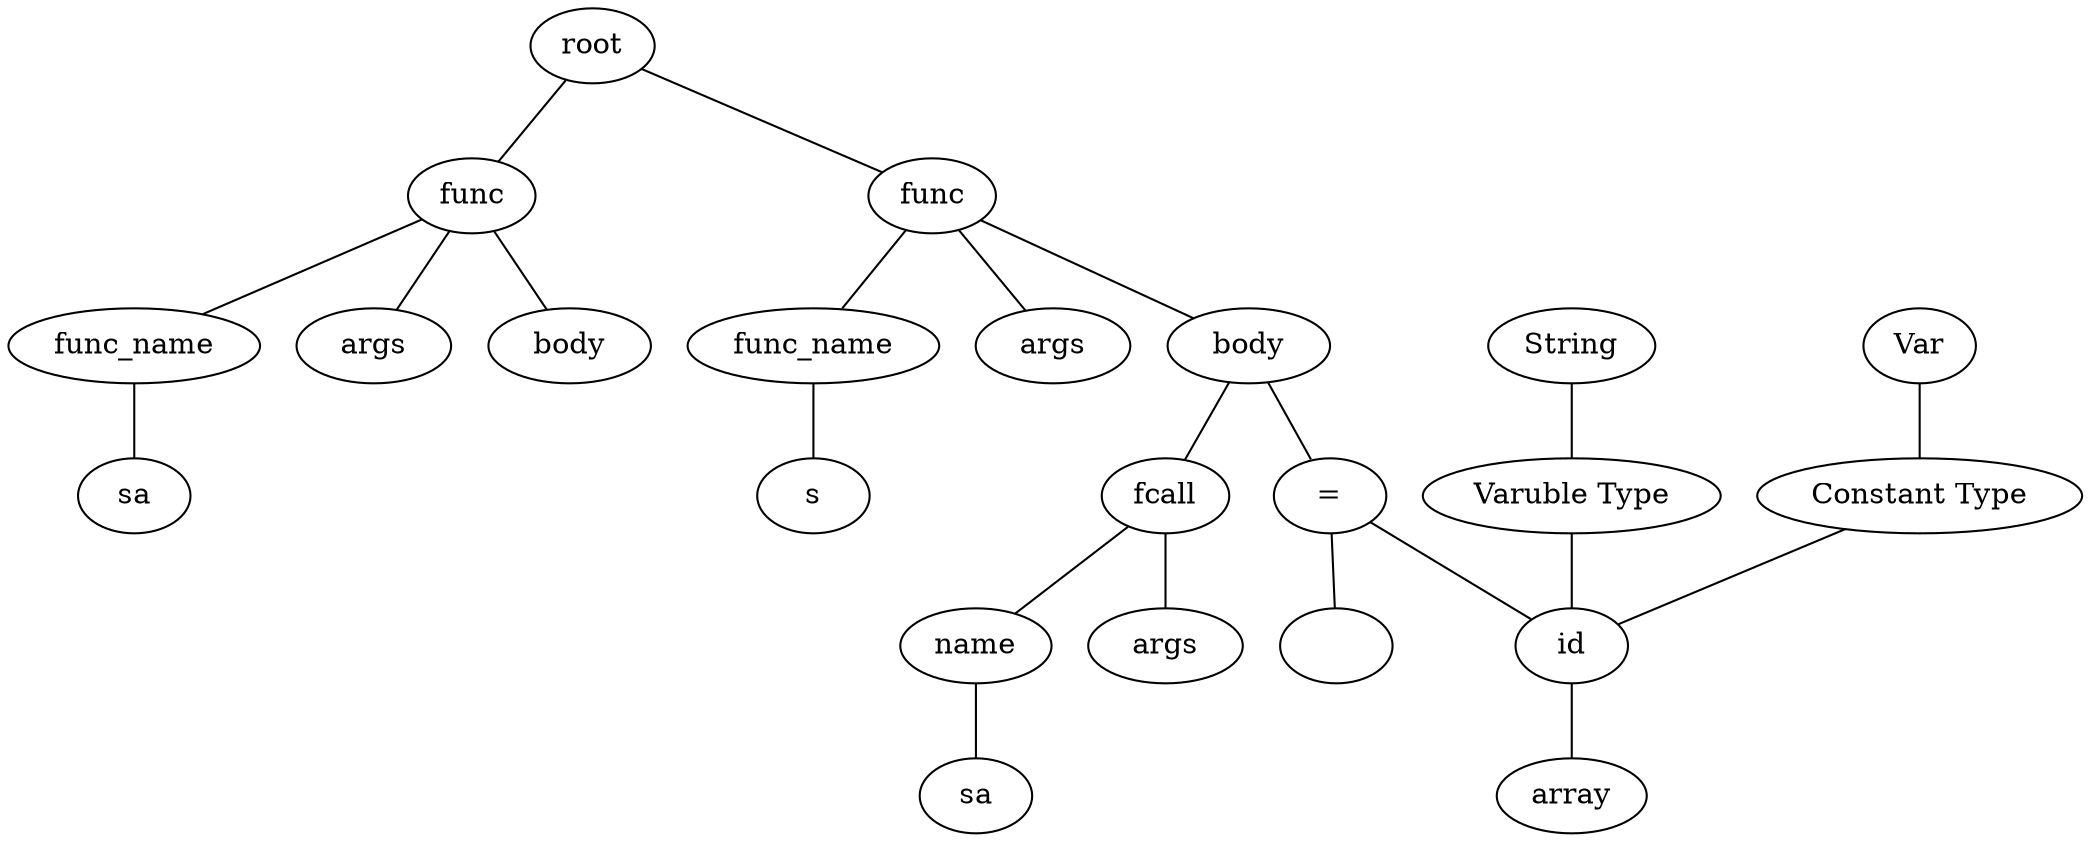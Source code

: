 graph graphname {
root;
func0[label = "func"];
root--func0;
func0name[label = "func_name"];
expr0[label = "sa"];
func0name--expr0;
func0--func0name;
func0args[label = " args "];
func0 -- func0args;
func0body[label = " body "];
func0 -- func0body;
func1[label = "func"];
root--func1;
func1name[label = "func_name"];
expr1[label = "s"];
func1name--expr1;
func1--func1name;
func1args[label = " args "];
func1 -- func1args;
func1body[label = " body "];
func1 -- func1body;
expr2[label = "fcall"];
func1body--expr2;
expr2name[label = "name"];
expr3[label = "sa"];
expr2name--expr3;
expr2--expr2name;
expr2args[label = " args "];
expr2 -- expr2args;
assign0[label = "="];
func1body--assign0;
expr4[label = "id"];
assign0--expr4;
type0[label = "Varuble Type"];
type0--expr4;
type1[label = "String"];
type1--type0;
consttype0[label = "Constant Type"];
consttype0--expr4;
consttype1[label = "Var"];
consttype1--consttype0;
expr5[label = "array"];
expr4--expr5;
expr6[label = ""];
assign0--expr6;
}
